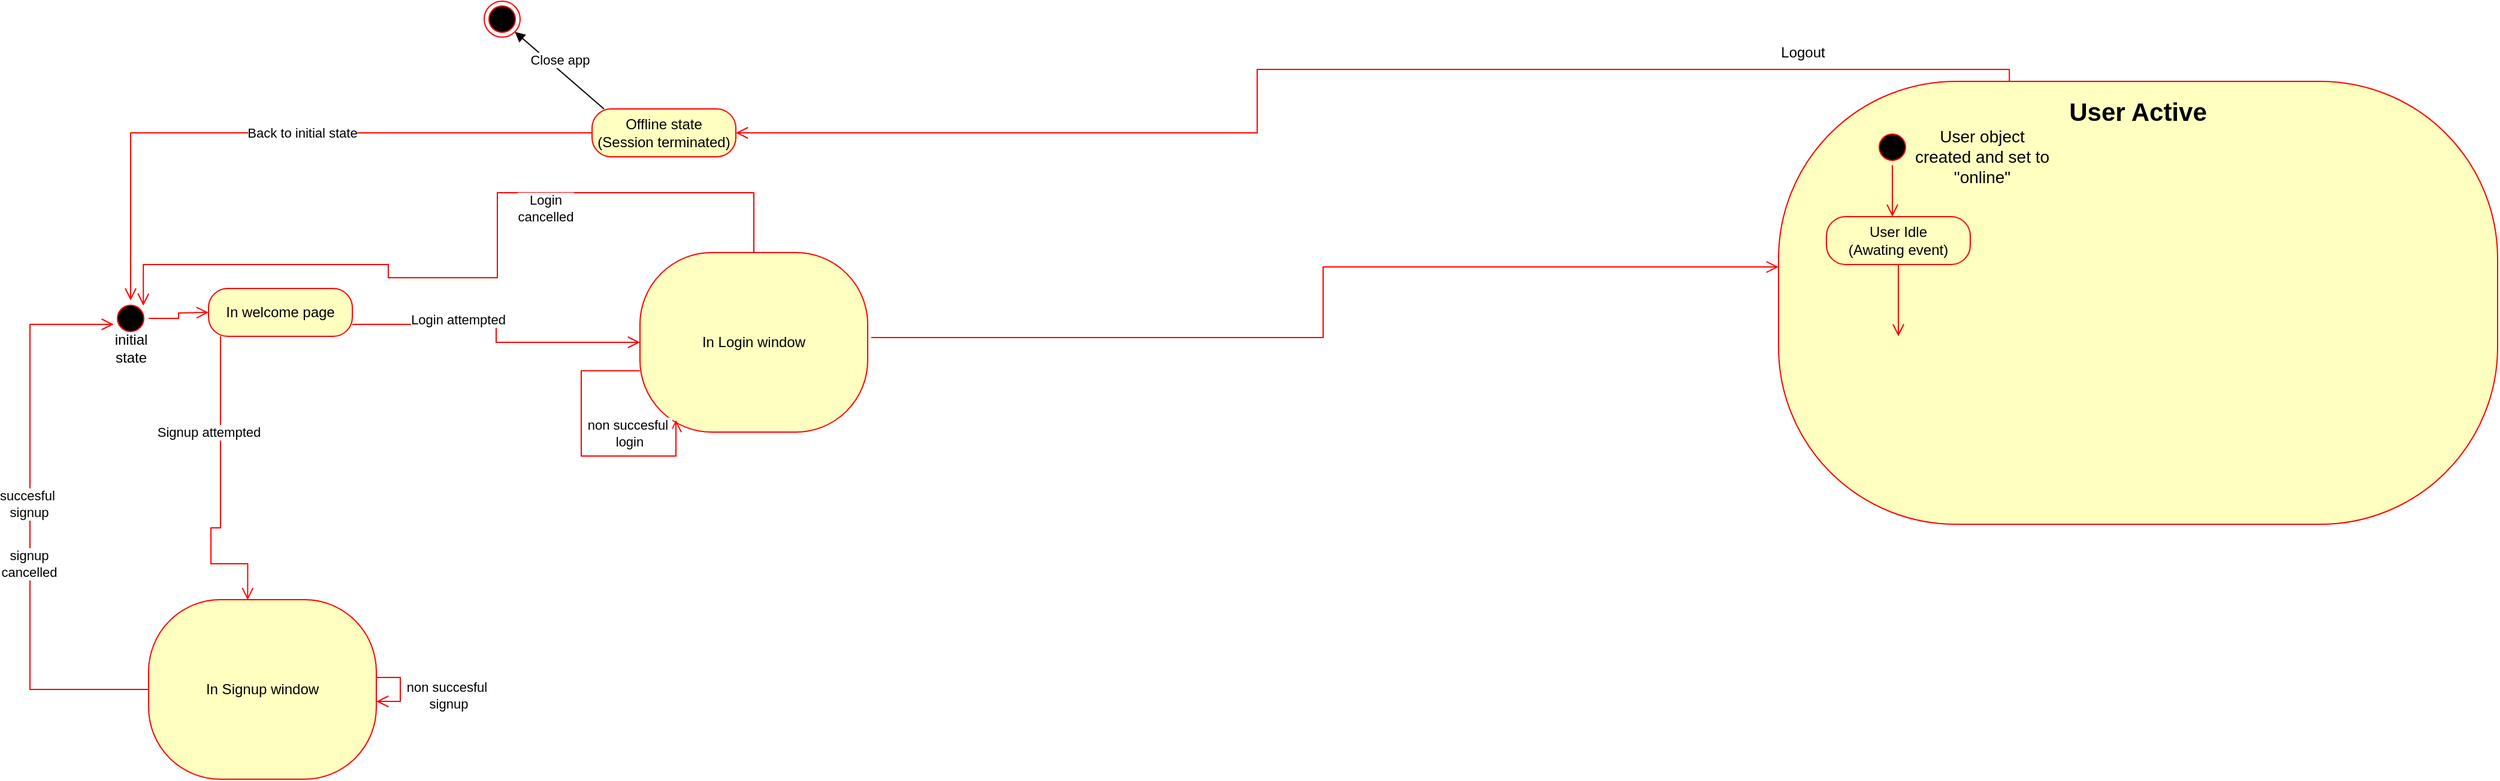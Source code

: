 <mxfile version="25.0.0">
  <diagram name="Page-1" id="KyFJbN3LeG4HaSNtgouU">
    <mxGraphModel dx="875" dy="469" grid="1" gridSize="10" guides="1" tooltips="1" connect="1" arrows="1" fold="1" page="1" pageScale="1" pageWidth="1169" pageHeight="827" math="0" shadow="0">
      <root>
        <mxCell id="0" />
        <mxCell id="1" parent="0" />
        <mxCell id="ROm6DJFv5Au94kjieVda-2" value="" style="ellipse;html=1;shape=startState;fillColor=#000000;strokeColor=#ff0000;" vertex="1" parent="1">
          <mxGeometry x="110" y="290" width="30" height="30" as="geometry" />
        </mxCell>
        <mxCell id="ROm6DJFv5Au94kjieVda-3" value="" style="edgeStyle=orthogonalEdgeStyle;html=1;verticalAlign=bottom;endArrow=open;endSize=8;strokeColor=#ff0000;rounded=0;" edge="1" source="ROm6DJFv5Au94kjieVda-2" parent="1">
          <mxGeometry relative="1" as="geometry">
            <mxPoint x="190" y="300" as="targetPoint" />
          </mxGeometry>
        </mxCell>
        <mxCell id="ROm6DJFv5Au94kjieVda-4" value="" style="rounded=1;whiteSpace=wrap;html=1;arcSize=40;fontColor=#000000;fillColor=#ffffc0;strokeColor=#ff0000;" vertex="1" parent="1">
          <mxGeometry x="1500" y="107" width="600" height="370" as="geometry" />
        </mxCell>
        <mxCell id="ROm6DJFv5Au94kjieVda-5" value="" style="edgeStyle=orthogonalEdgeStyle;html=1;verticalAlign=bottom;endArrow=open;endSize=8;strokeColor=#ff0000;rounded=0;exitX=0.321;exitY=0;exitDx=0;exitDy=0;exitPerimeter=0;entryX=1;entryY=0.5;entryDx=0;entryDy=0;" edge="1" source="ROm6DJFv5Au94kjieVda-4" parent="1" target="ROm6DJFv5Au94kjieVda-8">
          <mxGeometry relative="1" as="geometry">
            <mxPoint x="1280" y="142" as="targetPoint" />
          </mxGeometry>
        </mxCell>
        <mxCell id="ROm6DJFv5Au94kjieVda-6" value="&lt;b&gt;&lt;font style=&quot;font-size: 21px;&quot;&gt;User Active&lt;/font&gt;&lt;/b&gt;" style="text;strokeColor=none;align=center;fillColor=none;html=1;verticalAlign=middle;whiteSpace=wrap;rounded=0;" vertex="1" parent="1">
          <mxGeometry x="1620" y="117" width="360" height="30" as="geometry" />
        </mxCell>
        <mxCell id="ROm6DJFv5Au94kjieVda-7" value="Logout&lt;div&gt;&lt;br&gt;&lt;/div&gt;" style="text;html=1;align=center;verticalAlign=middle;resizable=0;points=[];autosize=1;strokeColor=none;fillColor=none;" vertex="1" parent="1">
          <mxGeometry x="1490" y="70" width="60" height="40" as="geometry" />
        </mxCell>
        <mxCell id="ROm6DJFv5Au94kjieVda-8" value="Offline state&lt;div&gt;(Session terminated)&lt;/div&gt;" style="rounded=1;whiteSpace=wrap;html=1;arcSize=40;fontColor=#000000;fillColor=#ffffc0;strokeColor=#ff0000;" vertex="1" parent="1">
          <mxGeometry x="510" y="130" width="120" height="40" as="geometry" />
        </mxCell>
        <mxCell id="ROm6DJFv5Au94kjieVda-9" value="" style="edgeStyle=orthogonalEdgeStyle;html=1;verticalAlign=bottom;endArrow=open;endSize=8;strokeColor=#ff0000;rounded=0;entryX=0.5;entryY=0;entryDx=0;entryDy=0;" edge="1" source="ROm6DJFv5Au94kjieVda-8" parent="1" target="ROm6DJFv5Au94kjieVda-2">
          <mxGeometry relative="1" as="geometry">
            <mxPoint x="570" y="230" as="targetPoint" />
          </mxGeometry>
        </mxCell>
        <mxCell id="ROm6DJFv5Au94kjieVda-10" value="&lt;div&gt;&lt;br&gt;&lt;/div&gt;&lt;div&gt;&lt;br&gt;&lt;/div&gt;" style="edgeLabel;html=1;align=center;verticalAlign=middle;resizable=0;points=[];" vertex="1" connectable="0" parent="ROm6DJFv5Au94kjieVda-9">
          <mxGeometry x="-0.091" y="1" relative="1" as="geometry">
            <mxPoint as="offset" />
          </mxGeometry>
        </mxCell>
        <mxCell id="ROm6DJFv5Au94kjieVda-19" value="Back to initial state" style="edgeLabel;html=1;align=center;verticalAlign=middle;resizable=0;points=[];" vertex="1" connectable="0" parent="ROm6DJFv5Au94kjieVda-9">
          <mxGeometry x="-0.077" relative="1" as="geometry">
            <mxPoint as="offset" />
          </mxGeometry>
        </mxCell>
        <mxCell id="ROm6DJFv5Au94kjieVda-11" value="initial&lt;div&gt;state&lt;/div&gt;" style="text;html=1;align=center;verticalAlign=middle;resizable=0;points=[];autosize=1;strokeColor=none;fillColor=none;" vertex="1" parent="1">
          <mxGeometry x="100" y="310" width="50" height="40" as="geometry" />
        </mxCell>
        <mxCell id="ROm6DJFv5Au94kjieVda-12" value="In welcome page" style="rounded=1;whiteSpace=wrap;html=1;arcSize=40;fontColor=#000000;fillColor=#ffffc0;strokeColor=#ff0000;" vertex="1" parent="1">
          <mxGeometry x="190" y="280" width="120" height="40" as="geometry" />
        </mxCell>
        <mxCell id="ROm6DJFv5Au94kjieVda-17" value="" style="ellipse;html=1;shape=endState;fillColor=#000000;strokeColor=#ff0000;" vertex="1" parent="1">
          <mxGeometry x="420" y="40" width="30" height="30" as="geometry" />
        </mxCell>
        <mxCell id="ROm6DJFv5Au94kjieVda-13" value="" style="edgeStyle=orthogonalEdgeStyle;html=1;verticalAlign=bottom;endArrow=open;endSize=8;strokeColor=#ff0000;rounded=0;entryX=0.435;entryY=0.002;entryDx=0;entryDy=0;entryPerimeter=0;" edge="1" source="ROm6DJFv5Au94kjieVda-12" parent="1" target="ROm6DJFv5Au94kjieVda-21">
          <mxGeometry relative="1" as="geometry">
            <mxPoint x="260" y="480" as="targetPoint" />
            <Array as="points">
              <mxPoint x="200" y="480" />
              <mxPoint x="192" y="480" />
              <mxPoint x="192" y="510" />
              <mxPoint x="223" y="510" />
            </Array>
          </mxGeometry>
        </mxCell>
        <mxCell id="ROm6DJFv5Au94kjieVda-20" value="Signup attempted" style="edgeLabel;html=1;align=center;verticalAlign=middle;resizable=0;points=[];" vertex="1" connectable="0" parent="ROm6DJFv5Au94kjieVda-13">
          <mxGeometry x="-0.318" y="-1" relative="1" as="geometry">
            <mxPoint x="-9" y="-9" as="offset" />
          </mxGeometry>
        </mxCell>
        <mxCell id="ROm6DJFv5Au94kjieVda-18" value="Close app" style="html=1;verticalAlign=bottom;endArrow=block;curved=0;rounded=0;entryX=1;entryY=1;entryDx=0;entryDy=0;exitX=0.083;exitY=0;exitDx=0;exitDy=0;exitPerimeter=0;" edge="1" parent="1" source="ROm6DJFv5Au94kjieVda-8" target="ROm6DJFv5Au94kjieVda-17">
          <mxGeometry width="80" relative="1" as="geometry">
            <mxPoint x="480" y="100" as="sourcePoint" />
            <mxPoint x="560" y="100" as="targetPoint" />
          </mxGeometry>
        </mxCell>
        <mxCell id="ROm6DJFv5Au94kjieVda-21" value="In Signup window" style="rounded=1;whiteSpace=wrap;html=1;arcSize=40;fontColor=#000000;fillColor=#ffffc0;strokeColor=#ff0000;" vertex="1" parent="1">
          <mxGeometry x="140" y="540" width="190" height="150" as="geometry" />
        </mxCell>
        <mxCell id="ROm6DJFv5Au94kjieVda-22" value="" style="edgeStyle=orthogonalEdgeStyle;html=1;verticalAlign=bottom;endArrow=open;endSize=8;strokeColor=#ff0000;rounded=0;elbow=vertical;" edge="1" source="ROm6DJFv5Au94kjieVda-21" parent="1" target="ROm6DJFv5Au94kjieVda-21">
          <mxGeometry relative="1" as="geometry">
            <mxPoint x="310" y="770" as="targetPoint" />
          </mxGeometry>
        </mxCell>
        <mxCell id="ROm6DJFv5Au94kjieVda-23" value="non succesful&amp;nbsp;&lt;div&gt;signup&lt;/div&gt;" style="edgeLabel;html=1;align=center;verticalAlign=middle;resizable=0;points=[];" vertex="1" connectable="0" parent="ROm6DJFv5Au94kjieVda-22">
          <mxGeometry x="-0.214" relative="1" as="geometry">
            <mxPoint x="40" y="11" as="offset" />
          </mxGeometry>
        </mxCell>
        <mxCell id="ROm6DJFv5Au94kjieVda-24" value="" style="edgeStyle=orthogonalEdgeStyle;html=1;verticalAlign=bottom;endArrow=open;endSize=8;strokeColor=#ff0000;rounded=0;elbow=vertical;" edge="1" parent="1" source="ROm6DJFv5Au94kjieVda-21" target="ROm6DJFv5Au94kjieVda-2">
          <mxGeometry relative="1" as="geometry">
            <mxPoint x="40" y="310" as="targetPoint" />
            <mxPoint x="100" y="510" as="sourcePoint" />
            <Array as="points">
              <mxPoint x="41" y="615" />
              <mxPoint x="41" y="310" />
            </Array>
          </mxGeometry>
        </mxCell>
        <mxCell id="ROm6DJFv5Au94kjieVda-25" value="succesful&amp;nbsp;&lt;div&gt;signup&lt;/div&gt;" style="edgeLabel;html=1;align=center;verticalAlign=middle;resizable=0;points=[];" vertex="1" connectable="0" parent="ROm6DJFv5Au94kjieVda-24">
          <mxGeometry x="-0.214" relative="1" as="geometry">
            <mxPoint x="-1" y="-68" as="offset" />
          </mxGeometry>
        </mxCell>
        <mxCell id="ROm6DJFv5Au94kjieVda-26" value="signup&lt;div&gt;cancelled&lt;/div&gt;" style="edgeLabel;html=1;align=center;verticalAlign=middle;resizable=0;points=[];" vertex="1" connectable="0" parent="1">
          <mxGeometry x="40" y="510" as="geometry" />
        </mxCell>
        <mxCell id="ROm6DJFv5Au94kjieVda-28" value="" style="edgeStyle=orthogonalEdgeStyle;html=1;verticalAlign=bottom;endArrow=open;endSize=8;strokeColor=#ff0000;rounded=0;exitX=1;exitY=0.75;exitDx=0;exitDy=0;" edge="1" source="ROm6DJFv5Au94kjieVda-12" parent="1" target="ROm6DJFv5Au94kjieVda-29">
          <mxGeometry relative="1" as="geometry">
            <mxPoint x="540" y="310" as="targetPoint" />
            <mxPoint x="400.059" y="295" as="sourcePoint" />
          </mxGeometry>
        </mxCell>
        <mxCell id="ROm6DJFv5Au94kjieVda-30" value="Login attempted" style="edgeLabel;html=1;align=center;verticalAlign=middle;resizable=0;points=[];" vertex="1" connectable="0" parent="ROm6DJFv5Au94kjieVda-28">
          <mxGeometry x="-0.303" y="4" relative="1" as="geometry">
            <mxPoint x="-1" as="offset" />
          </mxGeometry>
        </mxCell>
        <mxCell id="ROm6DJFv5Au94kjieVda-29" value="In Login window" style="rounded=1;whiteSpace=wrap;html=1;arcSize=40;fontColor=#000000;fillColor=#ffffc0;strokeColor=#ff0000;" vertex="1" parent="1">
          <mxGeometry x="550" y="250" width="190" height="150" as="geometry" />
        </mxCell>
        <mxCell id="ROm6DJFv5Au94kjieVda-31" value="" style="edgeStyle=orthogonalEdgeStyle;html=1;verticalAlign=bottom;endArrow=open;endSize=8;strokeColor=#ff0000;rounded=0;elbow=vertical;exitX=-0.001;exitY=0.658;exitDx=0;exitDy=0;exitPerimeter=0;entryX=0.158;entryY=0.933;entryDx=0;entryDy=0;entryPerimeter=0;" edge="1" parent="1" source="ROm6DJFv5Au94kjieVda-29" target="ROm6DJFv5Au94kjieVda-29">
          <mxGeometry relative="1" as="geometry">
            <mxPoint x="500" y="420" as="targetPoint" />
            <mxPoint x="450" y="430" as="sourcePoint" />
            <Array as="points">
              <mxPoint x="501" y="349" />
              <mxPoint x="501" y="420" />
              <mxPoint x="580" y="420" />
            </Array>
          </mxGeometry>
        </mxCell>
        <mxCell id="ROm6DJFv5Au94kjieVda-32" value="non succesful&amp;nbsp;&lt;div&gt;login&lt;/div&gt;" style="edgeLabel;html=1;align=center;verticalAlign=middle;resizable=0;points=[];" vertex="1" connectable="0" parent="ROm6DJFv5Au94kjieVda-31">
          <mxGeometry x="-0.214" relative="1" as="geometry">
            <mxPoint x="40" y="11" as="offset" />
          </mxGeometry>
        </mxCell>
        <mxCell id="ROm6DJFv5Au94kjieVda-33" value="" style="edgeStyle=orthogonalEdgeStyle;html=1;verticalAlign=bottom;endArrow=open;endSize=8;strokeColor=#ff0000;rounded=0;elbow=vertical;entryX=1;entryY=0;entryDx=0;entryDy=0;" edge="1" parent="1" source="ROm6DJFv5Au94kjieVda-29" target="ROm6DJFv5Au94kjieVda-2">
          <mxGeometry relative="1" as="geometry">
            <mxPoint x="510" y="241" as="targetPoint" />
            <mxPoint x="480" y="200" as="sourcePoint" />
            <Array as="points">
              <mxPoint x="645" y="200" />
              <mxPoint x="431" y="200" />
              <mxPoint x="431" y="271" />
              <mxPoint x="340" y="271" />
              <mxPoint x="340" y="260" />
              <mxPoint x="136" y="260" />
            </Array>
          </mxGeometry>
        </mxCell>
        <mxCell id="ROm6DJFv5Au94kjieVda-34" value="Login&lt;div&gt;cancelled&lt;/div&gt;" style="edgeLabel;html=1;align=center;verticalAlign=middle;resizable=0;points=[];" vertex="1" connectable="0" parent="ROm6DJFv5Au94kjieVda-33">
          <mxGeometry x="-0.214" relative="1" as="geometry">
            <mxPoint x="40" y="11" as="offset" />
          </mxGeometry>
        </mxCell>
        <mxCell id="ROm6DJFv5Au94kjieVda-35" value="" style="edgeStyle=orthogonalEdgeStyle;html=1;verticalAlign=bottom;endArrow=open;endSize=8;strokeColor=#ff0000;rounded=0;exitX=1.016;exitY=0.473;exitDx=0;exitDy=0;exitPerimeter=0;entryX=0;entryY=0.419;entryDx=0;entryDy=0;entryPerimeter=0;" edge="1" parent="1" source="ROm6DJFv5Au94kjieVda-29" target="ROm6DJFv5Au94kjieVda-4">
          <mxGeometry relative="1" as="geometry">
            <mxPoint x="800" y="319.49" as="targetPoint" />
            <mxPoint x="750" y="324.49" as="sourcePoint" />
          </mxGeometry>
        </mxCell>
        <mxCell id="ROm6DJFv5Au94kjieVda-36" value="" style="ellipse;html=1;shape=startState;fillColor=#000000;strokeColor=#ff0000;" vertex="1" parent="1">
          <mxGeometry x="1580" y="147" width="30" height="30" as="geometry" />
        </mxCell>
        <mxCell id="ROm6DJFv5Au94kjieVda-37" value="" style="edgeStyle=orthogonalEdgeStyle;html=1;verticalAlign=bottom;endArrow=open;endSize=8;strokeColor=#ff0000;rounded=0;" edge="1" source="ROm6DJFv5Au94kjieVda-36" parent="1">
          <mxGeometry relative="1" as="geometry">
            <mxPoint x="1595" y="220" as="targetPoint" />
          </mxGeometry>
        </mxCell>
        <mxCell id="ROm6DJFv5Au94kjieVda-39" value="&lt;span style=&quot;font-weight: normal;&quot;&gt;&lt;font style=&quot;font-size: 14px;&quot;&gt;User object created and set to &quot;online&quot;&lt;/font&gt;&lt;/span&gt;" style="text;strokeColor=none;align=center;fillColor=none;html=1;verticalAlign=middle;whiteSpace=wrap;rounded=0;fontStyle=1" vertex="1" parent="1">
          <mxGeometry x="1610" y="130" width="120" height="80" as="geometry" />
        </mxCell>
        <mxCell id="ROm6DJFv5Au94kjieVda-40" value="User Idle&lt;div&gt;(Awating event)&lt;/div&gt;" style="rounded=1;whiteSpace=wrap;html=1;arcSize=40;fontColor=#000000;fillColor=#ffffc0;strokeColor=#ff0000;" vertex="1" parent="1">
          <mxGeometry x="1540" y="220" width="120" height="40" as="geometry" />
        </mxCell>
        <mxCell id="ROm6DJFv5Au94kjieVda-41" value="" style="edgeStyle=orthogonalEdgeStyle;html=1;verticalAlign=bottom;endArrow=open;endSize=8;strokeColor=#ff0000;rounded=0;" edge="1" source="ROm6DJFv5Au94kjieVda-40" parent="1">
          <mxGeometry relative="1" as="geometry">
            <mxPoint x="1600" y="320" as="targetPoint" />
          </mxGeometry>
        </mxCell>
      </root>
    </mxGraphModel>
  </diagram>
</mxfile>
